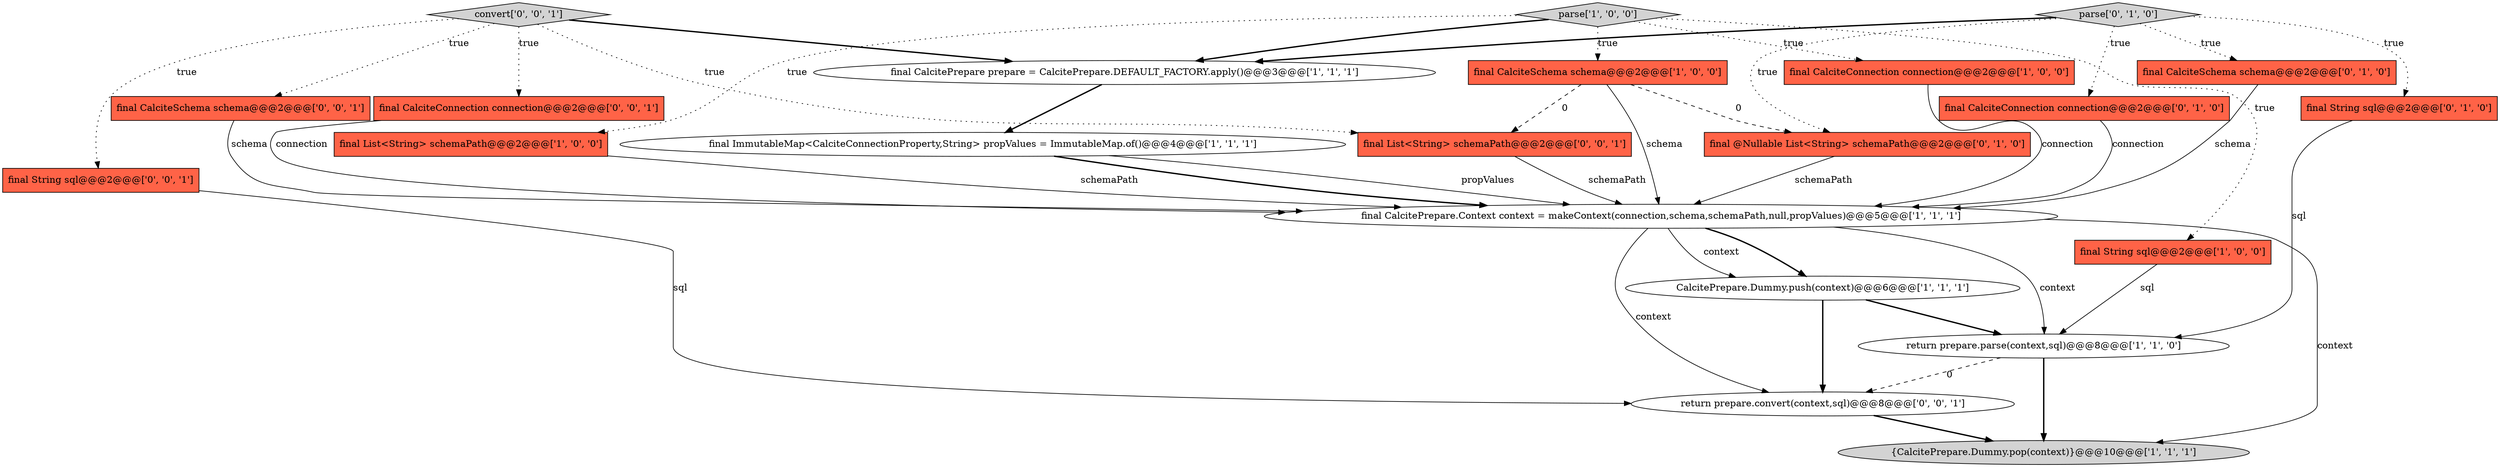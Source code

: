 digraph {
11 [style = filled, label = "final String sql@@@2@@@['0', '1', '0']", fillcolor = tomato, shape = box image = "AAA0AAABBB2BBB"];
21 [style = filled, label = "final List<String> schemaPath@@@2@@@['0', '0', '1']", fillcolor = tomato, shape = box image = "AAA0AAABBB3BBB"];
7 [style = filled, label = "final CalciteSchema schema@@@2@@@['1', '0', '0']", fillcolor = tomato, shape = box image = "AAA1AAABBB1BBB"];
8 [style = filled, label = "CalcitePrepare.Dummy.push(context)@@@6@@@['1', '1', '1']", fillcolor = white, shape = ellipse image = "AAA0AAABBB1BBB"];
2 [style = filled, label = "{CalcitePrepare.Dummy.pop(context)}@@@10@@@['1', '1', '1']", fillcolor = lightgray, shape = ellipse image = "AAA0AAABBB1BBB"];
3 [style = filled, label = "final List<String> schemaPath@@@2@@@['1', '0', '0']", fillcolor = tomato, shape = box image = "AAA0AAABBB1BBB"];
14 [style = filled, label = "final CalciteConnection connection@@@2@@@['0', '1', '0']", fillcolor = tomato, shape = box image = "AAA0AAABBB2BBB"];
4 [style = filled, label = "final String sql@@@2@@@['1', '0', '0']", fillcolor = tomato, shape = box image = "AAA0AAABBB1BBB"];
20 [style = filled, label = "final CalciteSchema schema@@@2@@@['0', '0', '1']", fillcolor = tomato, shape = box image = "AAA0AAABBB3BBB"];
12 [style = filled, label = "parse['0', '1', '0']", fillcolor = lightgray, shape = diamond image = "AAA0AAABBB2BBB"];
6 [style = filled, label = "final ImmutableMap<CalciteConnectionProperty,String> propValues = ImmutableMap.of()@@@4@@@['1', '1', '1']", fillcolor = white, shape = ellipse image = "AAA0AAABBB1BBB"];
10 [style = filled, label = "final CalcitePrepare prepare = CalcitePrepare.DEFAULT_FACTORY.apply()@@@3@@@['1', '1', '1']", fillcolor = white, shape = ellipse image = "AAA0AAABBB1BBB"];
16 [style = filled, label = "return prepare.convert(context,sql)@@@8@@@['0', '0', '1']", fillcolor = white, shape = ellipse image = "AAA0AAABBB3BBB"];
15 [style = filled, label = "final @Nullable List<String> schemaPath@@@2@@@['0', '1', '0']", fillcolor = tomato, shape = box image = "AAA1AAABBB2BBB"];
19 [style = filled, label = "final CalciteConnection connection@@@2@@@['0', '0', '1']", fillcolor = tomato, shape = box image = "AAA0AAABBB3BBB"];
1 [style = filled, label = "final CalciteConnection connection@@@2@@@['1', '0', '0']", fillcolor = tomato, shape = box image = "AAA0AAABBB1BBB"];
5 [style = filled, label = "return prepare.parse(context,sql)@@@8@@@['1', '1', '0']", fillcolor = white, shape = ellipse image = "AAA0AAABBB1BBB"];
17 [style = filled, label = "convert['0', '0', '1']", fillcolor = lightgray, shape = diamond image = "AAA0AAABBB3BBB"];
18 [style = filled, label = "final String sql@@@2@@@['0', '0', '1']", fillcolor = tomato, shape = box image = "AAA0AAABBB3BBB"];
0 [style = filled, label = "final CalcitePrepare.Context context = makeContext(connection,schema,schemaPath,null,propValues)@@@5@@@['1', '1', '1']", fillcolor = white, shape = ellipse image = "AAA0AAABBB1BBB"];
13 [style = filled, label = "final CalciteSchema schema@@@2@@@['0', '1', '0']", fillcolor = tomato, shape = box image = "AAA0AAABBB2BBB"];
9 [style = filled, label = "parse['1', '0', '0']", fillcolor = lightgray, shape = diamond image = "AAA0AAABBB1BBB"];
17->20 [style = dotted, label="true"];
17->10 [style = bold, label=""];
8->16 [style = bold, label=""];
7->21 [style = dashed, label="0"];
0->5 [style = solid, label="context"];
17->18 [style = dotted, label="true"];
12->15 [style = dotted, label="true"];
14->0 [style = solid, label="connection"];
6->0 [style = bold, label=""];
3->0 [style = solid, label="schemaPath"];
0->8 [style = solid, label="context"];
7->0 [style = solid, label="schema"];
9->10 [style = bold, label=""];
16->2 [style = bold, label=""];
0->2 [style = solid, label="context"];
10->6 [style = bold, label=""];
20->0 [style = solid, label="schema"];
18->16 [style = solid, label="sql"];
12->11 [style = dotted, label="true"];
19->0 [style = solid, label="connection"];
5->16 [style = dashed, label="0"];
13->0 [style = solid, label="schema"];
12->14 [style = dotted, label="true"];
5->2 [style = bold, label=""];
12->10 [style = bold, label=""];
12->13 [style = dotted, label="true"];
15->0 [style = solid, label="schemaPath"];
8->5 [style = bold, label=""];
0->8 [style = bold, label=""];
9->1 [style = dotted, label="true"];
21->0 [style = solid, label="schemaPath"];
6->0 [style = solid, label="propValues"];
17->19 [style = dotted, label="true"];
9->4 [style = dotted, label="true"];
4->5 [style = solid, label="sql"];
7->15 [style = dashed, label="0"];
9->3 [style = dotted, label="true"];
9->7 [style = dotted, label="true"];
17->21 [style = dotted, label="true"];
0->16 [style = solid, label="context"];
11->5 [style = solid, label="sql"];
1->0 [style = solid, label="connection"];
}
